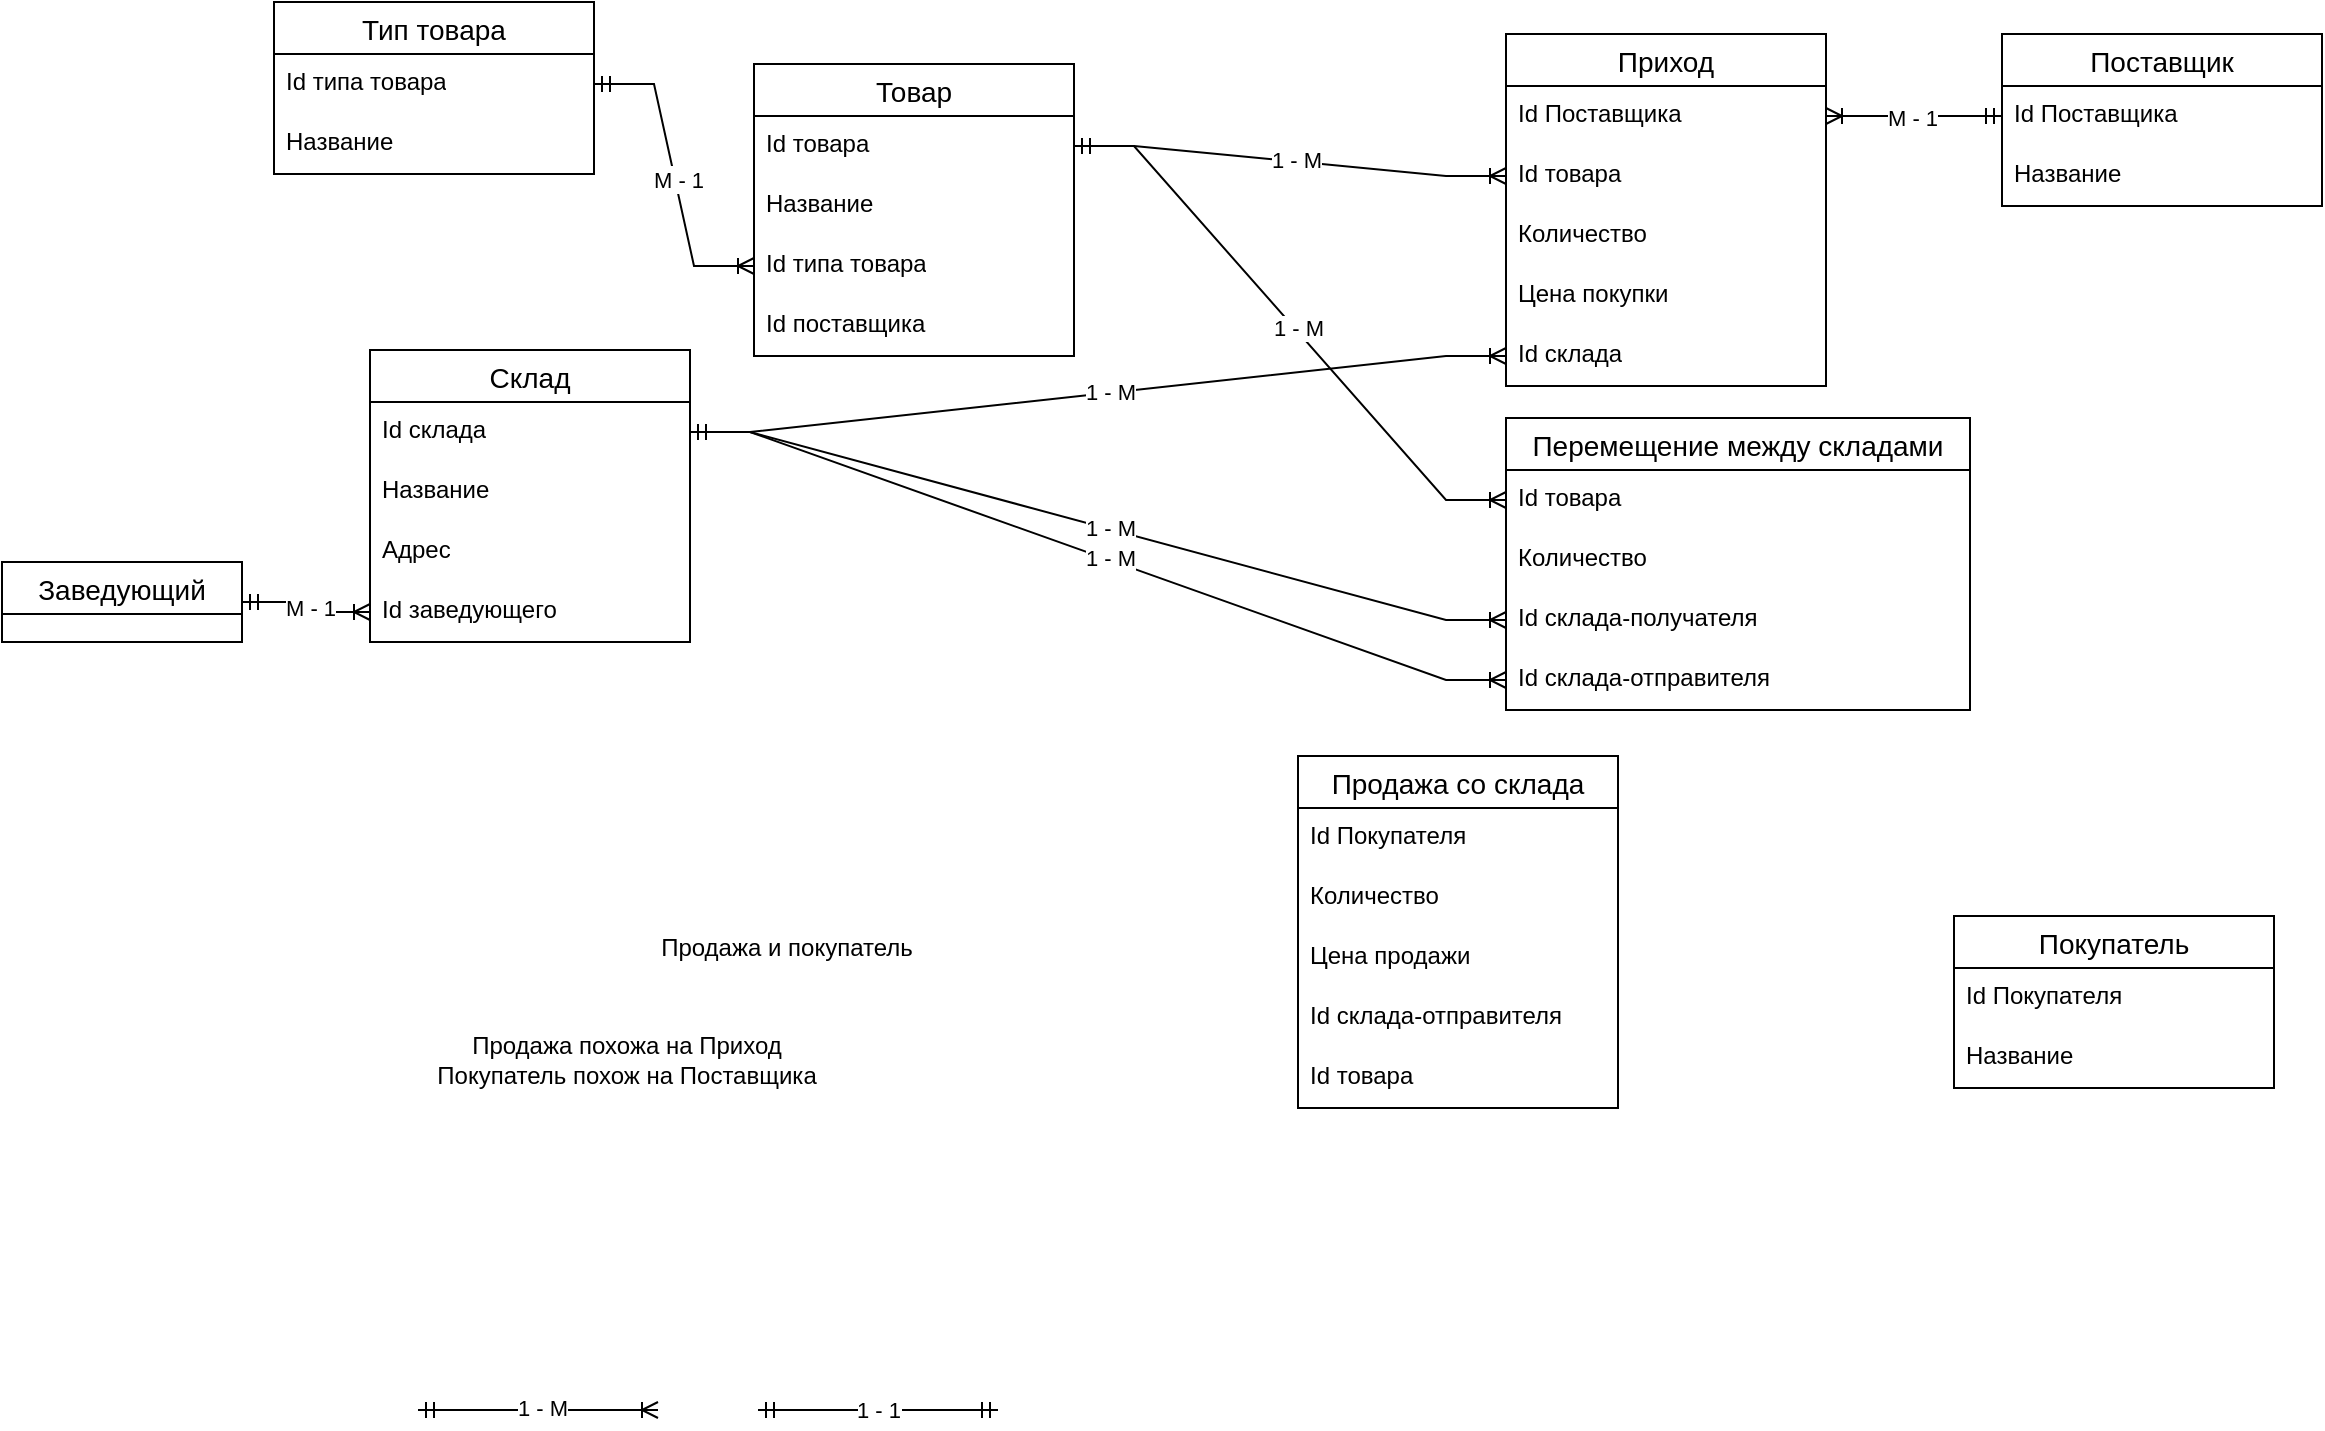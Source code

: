 <mxfile version="22.1.0" type="github">
  <diagram name="Страница — 1" id="AlQD9dn_6ychbjj3YRgS">
    <mxGraphModel dx="1742" dy="1346" grid="1" gridSize="8" guides="1" tooltips="1" connect="1" arrows="1" fold="1" page="0" pageScale="1" pageWidth="827" pageHeight="1169" math="0" shadow="0">
      <root>
        <mxCell id="0" />
        <mxCell id="1" parent="0" />
        <mxCell id="nbPrg2UbWxgXKM3_-ETi-1" value="Склад" style="swimlane;fontStyle=0;childLayout=stackLayout;horizontal=1;startSize=26;horizontalStack=0;resizeParent=1;resizeParentMax=0;resizeLast=0;collapsible=1;marginBottom=0;align=center;fontSize=14;" parent="1" vertex="1">
          <mxGeometry x="-552" y="-290" width="160" height="146" as="geometry" />
        </mxCell>
        <mxCell id="nbPrg2UbWxgXKM3_-ETi-3" value="Id склада" style="text;strokeColor=none;fillColor=none;spacingLeft=4;spacingRight=4;overflow=hidden;rotatable=0;points=[[0,0.5],[1,0.5]];portConstraint=eastwest;fontSize=12;whiteSpace=wrap;html=1;" parent="nbPrg2UbWxgXKM3_-ETi-1" vertex="1">
          <mxGeometry y="26" width="160" height="30" as="geometry" />
        </mxCell>
        <mxCell id="4pJKeoOyWDfOfZxOA-GY-5" value="Название" style="text;strokeColor=none;fillColor=none;spacingLeft=4;spacingRight=4;overflow=hidden;rotatable=0;points=[[0,0.5],[1,0.5]];portConstraint=eastwest;fontSize=12;whiteSpace=wrap;html=1;" vertex="1" parent="nbPrg2UbWxgXKM3_-ETi-1">
          <mxGeometry y="56" width="160" height="30" as="geometry" />
        </mxCell>
        <mxCell id="4pJKeoOyWDfOfZxOA-GY-4" value="Адрес" style="text;strokeColor=none;fillColor=none;spacingLeft=4;spacingRight=4;overflow=hidden;rotatable=0;points=[[0,0.5],[1,0.5]];portConstraint=eastwest;fontSize=12;whiteSpace=wrap;html=1;" vertex="1" parent="nbPrg2UbWxgXKM3_-ETi-1">
          <mxGeometry y="86" width="160" height="30" as="geometry" />
        </mxCell>
        <mxCell id="nbPrg2UbWxgXKM3_-ETi-4" value="Id заведующего" style="text;strokeColor=none;fillColor=none;spacingLeft=4;spacingRight=4;overflow=hidden;rotatable=0;points=[[0,0.5],[1,0.5]];portConstraint=eastwest;fontSize=12;whiteSpace=wrap;html=1;" parent="nbPrg2UbWxgXKM3_-ETi-1" vertex="1">
          <mxGeometry y="116" width="160" height="30" as="geometry" />
        </mxCell>
        <mxCell id="31yS1S1_jtwmiiV0gVuv-1" value="Тип товара" style="swimlane;fontStyle=0;childLayout=stackLayout;horizontal=1;startSize=26;horizontalStack=0;resizeParent=1;resizeParentMax=0;resizeLast=0;collapsible=1;marginBottom=0;align=center;fontSize=14;" parent="1" vertex="1">
          <mxGeometry x="-600" y="-464" width="160" height="86" as="geometry">
            <mxRectangle x="-512" y="-433" width="112" height="40" as="alternateBounds" />
          </mxGeometry>
        </mxCell>
        <mxCell id="31yS1S1_jtwmiiV0gVuv-2" value="Id типа товара" style="text;strokeColor=none;fillColor=none;spacingLeft=4;spacingRight=4;overflow=hidden;rotatable=0;points=[[0,0.5],[1,0.5]];portConstraint=eastwest;fontSize=12;whiteSpace=wrap;html=1;" parent="31yS1S1_jtwmiiV0gVuv-1" vertex="1">
          <mxGeometry y="26" width="160" height="30" as="geometry" />
        </mxCell>
        <mxCell id="31yS1S1_jtwmiiV0gVuv-3" value="Название" style="text;strokeColor=none;fillColor=none;spacingLeft=4;spacingRight=4;overflow=hidden;rotatable=0;points=[[0,0.5],[1,0.5]];portConstraint=eastwest;fontSize=12;whiteSpace=wrap;html=1;" parent="31yS1S1_jtwmiiV0gVuv-1" vertex="1">
          <mxGeometry y="56" width="160" height="30" as="geometry" />
        </mxCell>
        <mxCell id="31yS1S1_jtwmiiV0gVuv-5" value="Товар" style="swimlane;fontStyle=0;childLayout=stackLayout;horizontal=1;startSize=26;horizontalStack=0;resizeParent=1;resizeParentMax=0;resizeLast=0;collapsible=1;marginBottom=0;align=center;fontSize=14;" parent="1" vertex="1">
          <mxGeometry x="-360" y="-433" width="160" height="146" as="geometry" />
        </mxCell>
        <mxCell id="31yS1S1_jtwmiiV0gVuv-26" value="Id товара" style="text;strokeColor=none;fillColor=none;spacingLeft=4;spacingRight=4;overflow=hidden;rotatable=0;points=[[0,0.5],[1,0.5]];portConstraint=eastwest;fontSize=12;whiteSpace=wrap;html=1;" parent="31yS1S1_jtwmiiV0gVuv-5" vertex="1">
          <mxGeometry y="26" width="160" height="30" as="geometry" />
        </mxCell>
        <mxCell id="31yS1S1_jtwmiiV0gVuv-6" value="Название" style="text;strokeColor=none;fillColor=none;spacingLeft=4;spacingRight=4;overflow=hidden;rotatable=0;points=[[0,0.5],[1,0.5]];portConstraint=eastwest;fontSize=12;whiteSpace=wrap;html=1;" parent="31yS1S1_jtwmiiV0gVuv-5" vertex="1">
          <mxGeometry y="56" width="160" height="30" as="geometry" />
        </mxCell>
        <mxCell id="31yS1S1_jtwmiiV0gVuv-7" value="Id типа товара" style="text;strokeColor=none;fillColor=none;spacingLeft=4;spacingRight=4;overflow=hidden;rotatable=0;points=[[0,0.5],[1,0.5]];portConstraint=eastwest;fontSize=12;whiteSpace=wrap;html=1;" parent="31yS1S1_jtwmiiV0gVuv-5" vertex="1">
          <mxGeometry y="86" width="160" height="30" as="geometry" />
        </mxCell>
        <mxCell id="31yS1S1_jtwmiiV0gVuv-8" value="Id поставщика" style="text;strokeColor=none;fillColor=none;spacingLeft=4;spacingRight=4;overflow=hidden;rotatable=0;points=[[0,0.5],[1,0.5]];portConstraint=eastwest;fontSize=12;whiteSpace=wrap;html=1;" parent="31yS1S1_jtwmiiV0gVuv-5" vertex="1">
          <mxGeometry y="116" width="160" height="30" as="geometry" />
        </mxCell>
        <mxCell id="31yS1S1_jtwmiiV0gVuv-9" value="Заведующий" style="swimlane;fontStyle=0;childLayout=stackLayout;horizontal=1;startSize=26;horizontalStack=0;resizeParent=1;resizeParentMax=0;resizeLast=0;collapsible=1;marginBottom=0;align=center;fontSize=14;" parent="1" vertex="1" collapsed="1">
          <mxGeometry x="-736" y="-184" width="120" height="40" as="geometry">
            <mxRectangle x="-736" y="-184" width="160" height="86" as="alternateBounds" />
          </mxGeometry>
        </mxCell>
        <mxCell id="31yS1S1_jtwmiiV0gVuv-10" value="Id" style="text;strokeColor=none;fillColor=none;spacingLeft=4;spacingRight=4;overflow=hidden;rotatable=0;points=[[0,0.5],[1,0.5]];portConstraint=eastwest;fontSize=12;whiteSpace=wrap;html=1;" parent="31yS1S1_jtwmiiV0gVuv-9" vertex="1">
          <mxGeometry y="26" width="160" height="30" as="geometry" />
        </mxCell>
        <mxCell id="31yS1S1_jtwmiiV0gVuv-11" value="ФИО" style="text;strokeColor=none;fillColor=none;spacingLeft=4;spacingRight=4;overflow=hidden;rotatable=0;points=[[0,0.5],[1,0.5]];portConstraint=eastwest;fontSize=12;whiteSpace=wrap;html=1;" parent="31yS1S1_jtwmiiV0gVuv-9" vertex="1">
          <mxGeometry y="56" width="160" height="30" as="geometry" />
        </mxCell>
        <mxCell id="31yS1S1_jtwmiiV0gVuv-13" value="Приход" style="swimlane;fontStyle=0;childLayout=stackLayout;horizontal=1;startSize=26;horizontalStack=0;resizeParent=1;resizeParentMax=0;resizeLast=0;collapsible=1;marginBottom=0;align=center;fontSize=14;" parent="1" vertex="1">
          <mxGeometry x="16" y="-448" width="160" height="176" as="geometry" />
        </mxCell>
        <mxCell id="31yS1S1_jtwmiiV0gVuv-14" value="Id Поставщика" style="text;strokeColor=none;fillColor=none;spacingLeft=4;spacingRight=4;overflow=hidden;rotatable=0;points=[[0,0.5],[1,0.5]];portConstraint=eastwest;fontSize=12;whiteSpace=wrap;html=1;" parent="31yS1S1_jtwmiiV0gVuv-13" vertex="1">
          <mxGeometry y="26" width="160" height="30" as="geometry" />
        </mxCell>
        <mxCell id="4pJKeoOyWDfOfZxOA-GY-7" value="Id товара" style="text;strokeColor=none;fillColor=none;spacingLeft=4;spacingRight=4;overflow=hidden;rotatable=0;points=[[0,0.5],[1,0.5]];portConstraint=eastwest;fontSize=12;whiteSpace=wrap;html=1;" vertex="1" parent="31yS1S1_jtwmiiV0gVuv-13">
          <mxGeometry y="56" width="160" height="30" as="geometry" />
        </mxCell>
        <mxCell id="4pJKeoOyWDfOfZxOA-GY-13" value="Количество" style="text;strokeColor=none;fillColor=none;spacingLeft=4;spacingRight=4;overflow=hidden;rotatable=0;points=[[0,0.5],[1,0.5]];portConstraint=eastwest;fontSize=12;whiteSpace=wrap;html=1;" vertex="1" parent="31yS1S1_jtwmiiV0gVuv-13">
          <mxGeometry y="86" width="160" height="30" as="geometry" />
        </mxCell>
        <mxCell id="4pJKeoOyWDfOfZxOA-GY-14" value="Цена покупки" style="text;strokeColor=none;fillColor=none;spacingLeft=4;spacingRight=4;overflow=hidden;rotatable=0;points=[[0,0.5],[1,0.5]];portConstraint=eastwest;fontSize=12;whiteSpace=wrap;html=1;" vertex="1" parent="31yS1S1_jtwmiiV0gVuv-13">
          <mxGeometry y="116" width="160" height="30" as="geometry" />
        </mxCell>
        <mxCell id="31yS1S1_jtwmiiV0gVuv-16" value="Id склада" style="text;strokeColor=none;fillColor=none;spacingLeft=4;spacingRight=4;overflow=hidden;rotatable=0;points=[[0,0.5],[1,0.5]];portConstraint=eastwest;fontSize=12;whiteSpace=wrap;html=1;" parent="31yS1S1_jtwmiiV0gVuv-13" vertex="1">
          <mxGeometry y="146" width="160" height="30" as="geometry" />
        </mxCell>
        <mxCell id="31yS1S1_jtwmiiV0gVuv-17" value="Перемещение между складами" style="swimlane;fontStyle=0;childLayout=stackLayout;horizontal=1;startSize=26;horizontalStack=0;resizeParent=1;resizeParentMax=0;resizeLast=0;collapsible=1;marginBottom=0;align=center;fontSize=14;" parent="1" vertex="1">
          <mxGeometry x="16" y="-256" width="232" height="146" as="geometry" />
        </mxCell>
        <mxCell id="31yS1S1_jtwmiiV0gVuv-18" value="Id товара" style="text;strokeColor=none;fillColor=none;spacingLeft=4;spacingRight=4;overflow=hidden;rotatable=0;points=[[0,0.5],[1,0.5]];portConstraint=eastwest;fontSize=12;whiteSpace=wrap;html=1;" parent="31yS1S1_jtwmiiV0gVuv-17" vertex="1">
          <mxGeometry y="26" width="232" height="30" as="geometry" />
        </mxCell>
        <mxCell id="4pJKeoOyWDfOfZxOA-GY-17" value="Количество" style="text;strokeColor=none;fillColor=none;spacingLeft=4;spacingRight=4;overflow=hidden;rotatable=0;points=[[0,0.5],[1,0.5]];portConstraint=eastwest;fontSize=12;whiteSpace=wrap;html=1;" vertex="1" parent="31yS1S1_jtwmiiV0gVuv-17">
          <mxGeometry y="56" width="232" height="30" as="geometry" />
        </mxCell>
        <mxCell id="31yS1S1_jtwmiiV0gVuv-20" value="Id склада-получателя" style="text;strokeColor=none;fillColor=none;spacingLeft=4;spacingRight=4;overflow=hidden;rotatable=0;points=[[0,0.5],[1,0.5]];portConstraint=eastwest;fontSize=12;whiteSpace=wrap;html=1;" parent="31yS1S1_jtwmiiV0gVuv-17" vertex="1">
          <mxGeometry y="86" width="232" height="30" as="geometry" />
        </mxCell>
        <mxCell id="4pJKeoOyWDfOfZxOA-GY-12" value="Id склада-отправителя" style="text;strokeColor=none;fillColor=none;spacingLeft=4;spacingRight=4;overflow=hidden;rotatable=0;points=[[0,0.5],[1,0.5]];portConstraint=eastwest;fontSize=12;whiteSpace=wrap;html=1;" vertex="1" parent="31yS1S1_jtwmiiV0gVuv-17">
          <mxGeometry y="116" width="232" height="30" as="geometry" />
        </mxCell>
        <mxCell id="H5Gw2GcqrnRs7UVL64LK-10" value="" style="edgeStyle=entityRelationEdgeStyle;fontSize=12;html=1;endArrow=ERmandOne;startArrow=ERmandOne;rounded=0;" parent="1" edge="1">
          <mxGeometry width="100" height="100" relative="1" as="geometry">
            <mxPoint x="-358" y="240" as="sourcePoint" />
            <mxPoint x="-238" y="240" as="targetPoint" />
          </mxGeometry>
        </mxCell>
        <mxCell id="H5Gw2GcqrnRs7UVL64LK-11" value="1 - 1" style="edgeLabel;html=1;align=center;verticalAlign=middle;resizable=0;points=[];" parent="H5Gw2GcqrnRs7UVL64LK-10" vertex="1" connectable="0">
          <mxGeometry x="-0.022" y="3" relative="1" as="geometry">
            <mxPoint x="1" y="3" as="offset" />
          </mxGeometry>
        </mxCell>
        <mxCell id="H5Gw2GcqrnRs7UVL64LK-14" value="" style="edgeStyle=entityRelationEdgeStyle;fontSize=12;html=1;endArrow=ERoneToMany;startArrow=ERmandOne;rounded=0;" parent="1" edge="1">
          <mxGeometry width="100" height="100" relative="1" as="geometry">
            <mxPoint x="-528" y="240" as="sourcePoint" />
            <mxPoint x="-408" y="240" as="targetPoint" />
          </mxGeometry>
        </mxCell>
        <mxCell id="H5Gw2GcqrnRs7UVL64LK-15" value="1 - М" style="edgeLabel;html=1;align=center;verticalAlign=middle;resizable=0;points=[];" parent="H5Gw2GcqrnRs7UVL64LK-14" vertex="1" connectable="0">
          <mxGeometry x="0.028" y="1" relative="1" as="geometry">
            <mxPoint as="offset" />
          </mxGeometry>
        </mxCell>
        <mxCell id="H5Gw2GcqrnRs7UVL64LK-18" value="" style="edgeStyle=entityRelationEdgeStyle;fontSize=12;html=1;endArrow=ERoneToMany;startArrow=ERmandOne;rounded=0;entryX=0;entryY=0.5;entryDx=0;entryDy=0;exitX=1;exitY=0.5;exitDx=0;exitDy=0;" parent="1" source="31yS1S1_jtwmiiV0gVuv-10" target="nbPrg2UbWxgXKM3_-ETi-4" edge="1">
          <mxGeometry width="100" height="100" relative="1" as="geometry">
            <mxPoint x="-740" y="14" as="sourcePoint" />
            <mxPoint x="-260" y="-10" as="targetPoint" />
          </mxGeometry>
        </mxCell>
        <mxCell id="H5Gw2GcqrnRs7UVL64LK-19" value="1 - М" style="edgeLabel;html=1;align=center;verticalAlign=middle;resizable=0;points=[];" parent="H5Gw2GcqrnRs7UVL64LK-18" vertex="1" connectable="0">
          <mxGeometry x="0.028" y="1" relative="1" as="geometry">
            <mxPoint as="offset" />
          </mxGeometry>
        </mxCell>
        <mxCell id="H5Gw2GcqrnRs7UVL64LK-20" value="М - 1" style="edgeLabel;html=1;align=center;verticalAlign=middle;resizable=0;points=[];" parent="H5Gw2GcqrnRs7UVL64LK-18" vertex="1" connectable="0">
          <mxGeometry x="0.037" y="1" relative="1" as="geometry">
            <mxPoint as="offset" />
          </mxGeometry>
        </mxCell>
        <mxCell id="H5Gw2GcqrnRs7UVL64LK-27" value="" style="edgeStyle=entityRelationEdgeStyle;fontSize=12;html=1;endArrow=ERoneToMany;startArrow=ERmandOne;rounded=0;entryX=0;entryY=0.5;entryDx=0;entryDy=0;exitX=1;exitY=0.5;exitDx=0;exitDy=0;" parent="1" source="nbPrg2UbWxgXKM3_-ETi-3" target="31yS1S1_jtwmiiV0gVuv-16" edge="1">
          <mxGeometry width="100" height="100" relative="1" as="geometry">
            <mxPoint x="-490" y="-440" as="sourcePoint" />
            <mxPoint x="-248" y="-309" as="targetPoint" />
          </mxGeometry>
        </mxCell>
        <mxCell id="H5Gw2GcqrnRs7UVL64LK-28" value="1 - М" style="edgeLabel;html=1;align=center;verticalAlign=middle;resizable=0;points=[];" parent="H5Gw2GcqrnRs7UVL64LK-27" vertex="1" connectable="0">
          <mxGeometry x="0.028" y="1" relative="1" as="geometry">
            <mxPoint as="offset" />
          </mxGeometry>
        </mxCell>
        <mxCell id="H5Gw2GcqrnRs7UVL64LK-30" value="Поставщик" style="swimlane;fontStyle=0;childLayout=stackLayout;horizontal=1;startSize=26;horizontalStack=0;resizeParent=1;resizeParentMax=0;resizeLast=0;collapsible=1;marginBottom=0;align=center;fontSize=14;" parent="1" vertex="1">
          <mxGeometry x="264" y="-448" width="160" height="86" as="geometry">
            <mxRectangle x="304" y="-360" width="110" height="30" as="alternateBounds" />
          </mxGeometry>
        </mxCell>
        <mxCell id="H5Gw2GcqrnRs7UVL64LK-31" value="Id Поставщика" style="text;strokeColor=none;fillColor=none;spacingLeft=4;spacingRight=4;overflow=hidden;rotatable=0;points=[[0,0.5],[1,0.5]];portConstraint=eastwest;fontSize=12;whiteSpace=wrap;html=1;" parent="H5Gw2GcqrnRs7UVL64LK-30" vertex="1">
          <mxGeometry y="26" width="160" height="30" as="geometry" />
        </mxCell>
        <mxCell id="H5Gw2GcqrnRs7UVL64LK-32" value="Название" style="text;strokeColor=none;fillColor=none;spacingLeft=4;spacingRight=4;overflow=hidden;rotatable=0;points=[[0,0.5],[1,0.5]];portConstraint=eastwest;fontSize=12;whiteSpace=wrap;html=1;" parent="H5Gw2GcqrnRs7UVL64LK-30" vertex="1">
          <mxGeometry y="56" width="160" height="30" as="geometry" />
        </mxCell>
        <mxCell id="H5Gw2GcqrnRs7UVL64LK-34" value="" style="edgeStyle=entityRelationEdgeStyle;fontSize=12;html=1;endArrow=ERoneToMany;startArrow=ERmandOne;rounded=0;entryX=1;entryY=0.5;entryDx=0;entryDy=0;exitX=0;exitY=0.5;exitDx=0;exitDy=0;" parent="1" source="H5Gw2GcqrnRs7UVL64LK-31" target="31yS1S1_jtwmiiV0gVuv-14" edge="1">
          <mxGeometry width="100" height="100" relative="1" as="geometry">
            <mxPoint x="66" y="24" as="sourcePoint" />
            <mxPoint x="186" y="24" as="targetPoint" />
          </mxGeometry>
        </mxCell>
        <mxCell id="H5Gw2GcqrnRs7UVL64LK-35" value="М - 1" style="edgeLabel;html=1;align=center;verticalAlign=middle;resizable=0;points=[];" parent="H5Gw2GcqrnRs7UVL64LK-34" vertex="1" connectable="0">
          <mxGeometry x="0.028" y="1" relative="1" as="geometry">
            <mxPoint as="offset" />
          </mxGeometry>
        </mxCell>
        <mxCell id="4pJKeoOyWDfOfZxOA-GY-8" value="" style="edgeStyle=entityRelationEdgeStyle;fontSize=12;html=1;endArrow=ERoneToMany;startArrow=ERmandOne;rounded=0;entryX=0;entryY=0.5;entryDx=0;entryDy=0;exitX=1;exitY=0.5;exitDx=0;exitDy=0;" edge="1" parent="1" source="31yS1S1_jtwmiiV0gVuv-26" target="4pJKeoOyWDfOfZxOA-GY-7">
          <mxGeometry width="100" height="100" relative="1" as="geometry">
            <mxPoint x="-8" y="-344" as="sourcePoint" />
            <mxPoint x="112" y="-344" as="targetPoint" />
          </mxGeometry>
        </mxCell>
        <mxCell id="4pJKeoOyWDfOfZxOA-GY-9" value="1 - М" style="edgeLabel;html=1;align=center;verticalAlign=middle;resizable=0;points=[];" vertex="1" connectable="0" parent="4pJKeoOyWDfOfZxOA-GY-8">
          <mxGeometry x="0.028" y="1" relative="1" as="geometry">
            <mxPoint as="offset" />
          </mxGeometry>
        </mxCell>
        <mxCell id="4pJKeoOyWDfOfZxOA-GY-10" value="" style="edgeStyle=entityRelationEdgeStyle;fontSize=12;html=1;endArrow=ERoneToMany;startArrow=ERmandOne;rounded=0;entryX=0;entryY=0.5;entryDx=0;entryDy=0;exitX=1;exitY=0.5;exitDx=0;exitDy=0;" edge="1" parent="1" source="31yS1S1_jtwmiiV0gVuv-26" target="31yS1S1_jtwmiiV0gVuv-18">
          <mxGeometry width="100" height="100" relative="1" as="geometry">
            <mxPoint x="-272" y="-232" as="sourcePoint" />
            <mxPoint x="-168" y="52" as="targetPoint" />
          </mxGeometry>
        </mxCell>
        <mxCell id="4pJKeoOyWDfOfZxOA-GY-11" value="1 - М" style="edgeLabel;html=1;align=center;verticalAlign=middle;resizable=0;points=[];" vertex="1" connectable="0" parent="4pJKeoOyWDfOfZxOA-GY-10">
          <mxGeometry x="0.028" y="1" relative="1" as="geometry">
            <mxPoint as="offset" />
          </mxGeometry>
        </mxCell>
        <mxCell id="4pJKeoOyWDfOfZxOA-GY-18" value="" style="edgeStyle=entityRelationEdgeStyle;fontSize=12;html=1;endArrow=ERoneToMany;startArrow=ERmandOne;rounded=0;entryX=0;entryY=0.5;entryDx=0;entryDy=0;exitX=1;exitY=0.5;exitDx=0;exitDy=0;" edge="1" parent="1" source="nbPrg2UbWxgXKM3_-ETi-3" target="31yS1S1_jtwmiiV0gVuv-20">
          <mxGeometry width="100" height="100" relative="1" as="geometry">
            <mxPoint x="-272" y="40" as="sourcePoint" />
            <mxPoint x="-152" y="40" as="targetPoint" />
          </mxGeometry>
        </mxCell>
        <mxCell id="4pJKeoOyWDfOfZxOA-GY-19" value="1 - М" style="edgeLabel;html=1;align=center;verticalAlign=middle;resizable=0;points=[];" vertex="1" connectable="0" parent="4pJKeoOyWDfOfZxOA-GY-18">
          <mxGeometry x="0.028" y="1" relative="1" as="geometry">
            <mxPoint as="offset" />
          </mxGeometry>
        </mxCell>
        <mxCell id="4pJKeoOyWDfOfZxOA-GY-20" value="" style="edgeStyle=entityRelationEdgeStyle;fontSize=12;html=1;endArrow=ERoneToMany;startArrow=ERmandOne;rounded=0;entryX=0;entryY=0.5;entryDx=0;entryDy=0;exitX=1;exitY=0.5;exitDx=0;exitDy=0;" edge="1" parent="1" source="nbPrg2UbWxgXKM3_-ETi-3" target="4pJKeoOyWDfOfZxOA-GY-12">
          <mxGeometry width="100" height="100" relative="1" as="geometry">
            <mxPoint x="-408" y="40" as="sourcePoint" />
            <mxPoint x="-288" y="40" as="targetPoint" />
          </mxGeometry>
        </mxCell>
        <mxCell id="4pJKeoOyWDfOfZxOA-GY-21" value="1 - М" style="edgeLabel;html=1;align=center;verticalAlign=middle;resizable=0;points=[];" vertex="1" connectable="0" parent="4pJKeoOyWDfOfZxOA-GY-20">
          <mxGeometry x="0.028" y="1" relative="1" as="geometry">
            <mxPoint as="offset" />
          </mxGeometry>
        </mxCell>
        <mxCell id="4pJKeoOyWDfOfZxOA-GY-22" value="Продажа и покупатель" style="text;html=1;align=center;verticalAlign=middle;resizable=0;points=[];autosize=1;strokeColor=none;fillColor=none;" vertex="1" parent="1">
          <mxGeometry x="-416" y="-7" width="144" height="32" as="geometry" />
        </mxCell>
        <mxCell id="4pJKeoOyWDfOfZxOA-GY-23" value="Продажа похожа на Приход&lt;br&gt;Покупатель похож на Поставщика" style="text;html=1;align=center;verticalAlign=middle;resizable=0;points=[];autosize=1;strokeColor=none;fillColor=none;" vertex="1" parent="1">
          <mxGeometry x="-528" y="41" width="208" height="48" as="geometry" />
        </mxCell>
        <mxCell id="4pJKeoOyWDfOfZxOA-GY-24" value="" style="edgeStyle=entityRelationEdgeStyle;fontSize=12;html=1;endArrow=ERoneToMany;startArrow=ERmandOne;rounded=0;entryX=0;entryY=0.5;entryDx=0;entryDy=0;exitX=1;exitY=0.5;exitDx=0;exitDy=0;" edge="1" parent="1" source="31yS1S1_jtwmiiV0gVuv-2" target="31yS1S1_jtwmiiV0gVuv-7">
          <mxGeometry width="100" height="100" relative="1" as="geometry">
            <mxPoint x="-384" y="-298" as="sourcePoint" />
            <mxPoint x="-272" y="-216" as="targetPoint" />
          </mxGeometry>
        </mxCell>
        <mxCell id="4pJKeoOyWDfOfZxOA-GY-25" value="1 - М" style="edgeLabel;html=1;align=center;verticalAlign=middle;resizable=0;points=[];" vertex="1" connectable="0" parent="4pJKeoOyWDfOfZxOA-GY-24">
          <mxGeometry x="0.028" y="1" relative="1" as="geometry">
            <mxPoint as="offset" />
          </mxGeometry>
        </mxCell>
        <mxCell id="4pJKeoOyWDfOfZxOA-GY-26" value="М - 1" style="edgeLabel;html=1;align=center;verticalAlign=middle;resizable=0;points=[];" vertex="1" connectable="0" parent="4pJKeoOyWDfOfZxOA-GY-24">
          <mxGeometry x="0.037" y="1" relative="1" as="geometry">
            <mxPoint as="offset" />
          </mxGeometry>
        </mxCell>
        <mxCell id="4pJKeoOyWDfOfZxOA-GY-27" value="Продажа со склада" style="swimlane;fontStyle=0;childLayout=stackLayout;horizontal=1;startSize=26;horizontalStack=0;resizeParent=1;resizeParentMax=0;resizeLast=0;collapsible=1;marginBottom=0;align=center;fontSize=14;" vertex="1" parent="1">
          <mxGeometry x="-88" y="-87" width="160" height="176" as="geometry" />
        </mxCell>
        <mxCell id="4pJKeoOyWDfOfZxOA-GY-28" value="Id Покупателя" style="text;strokeColor=none;fillColor=none;spacingLeft=4;spacingRight=4;overflow=hidden;rotatable=0;points=[[0,0.5],[1,0.5]];portConstraint=eastwest;fontSize=12;whiteSpace=wrap;html=1;" vertex="1" parent="4pJKeoOyWDfOfZxOA-GY-27">
          <mxGeometry y="26" width="160" height="30" as="geometry" />
        </mxCell>
        <mxCell id="4pJKeoOyWDfOfZxOA-GY-30" value="Количество" style="text;strokeColor=none;fillColor=none;spacingLeft=4;spacingRight=4;overflow=hidden;rotatable=0;points=[[0,0.5],[1,0.5]];portConstraint=eastwest;fontSize=12;whiteSpace=wrap;html=1;" vertex="1" parent="4pJKeoOyWDfOfZxOA-GY-27">
          <mxGeometry y="56" width="160" height="30" as="geometry" />
        </mxCell>
        <mxCell id="4pJKeoOyWDfOfZxOA-GY-31" value="Цена продажи" style="text;strokeColor=none;fillColor=none;spacingLeft=4;spacingRight=4;overflow=hidden;rotatable=0;points=[[0,0.5],[1,0.5]];portConstraint=eastwest;fontSize=12;whiteSpace=wrap;html=1;" vertex="1" parent="4pJKeoOyWDfOfZxOA-GY-27">
          <mxGeometry y="86" width="160" height="30" as="geometry" />
        </mxCell>
        <mxCell id="4pJKeoOyWDfOfZxOA-GY-32" value="Id склада-отправителя" style="text;strokeColor=none;fillColor=none;spacingLeft=4;spacingRight=4;overflow=hidden;rotatable=0;points=[[0,0.5],[1,0.5]];portConstraint=eastwest;fontSize=12;whiteSpace=wrap;html=1;" vertex="1" parent="4pJKeoOyWDfOfZxOA-GY-27">
          <mxGeometry y="116" width="160" height="30" as="geometry" />
        </mxCell>
        <mxCell id="4pJKeoOyWDfOfZxOA-GY-33" value="Id товара" style="text;strokeColor=none;fillColor=none;spacingLeft=4;spacingRight=4;overflow=hidden;rotatable=0;points=[[0,0.5],[1,0.5]];portConstraint=eastwest;fontSize=12;whiteSpace=wrap;html=1;" vertex="1" parent="4pJKeoOyWDfOfZxOA-GY-27">
          <mxGeometry y="146" width="160" height="30" as="geometry" />
        </mxCell>
        <mxCell id="4pJKeoOyWDfOfZxOA-GY-42" value="Покупатель" style="swimlane;fontStyle=0;childLayout=stackLayout;horizontal=1;startSize=26;horizontalStack=0;resizeParent=1;resizeParentMax=0;resizeLast=0;collapsible=1;marginBottom=0;align=center;fontSize=14;" vertex="1" parent="1">
          <mxGeometry x="240" y="-7" width="160" height="86" as="geometry">
            <mxRectangle x="304" y="-360" width="110" height="30" as="alternateBounds" />
          </mxGeometry>
        </mxCell>
        <mxCell id="4pJKeoOyWDfOfZxOA-GY-43" value="Id Покупателя" style="text;strokeColor=none;fillColor=none;spacingLeft=4;spacingRight=4;overflow=hidden;rotatable=0;points=[[0,0.5],[1,0.5]];portConstraint=eastwest;fontSize=12;whiteSpace=wrap;html=1;" vertex="1" parent="4pJKeoOyWDfOfZxOA-GY-42">
          <mxGeometry y="26" width="160" height="30" as="geometry" />
        </mxCell>
        <mxCell id="4pJKeoOyWDfOfZxOA-GY-44" value="Название" style="text;strokeColor=none;fillColor=none;spacingLeft=4;spacingRight=4;overflow=hidden;rotatable=0;points=[[0,0.5],[1,0.5]];portConstraint=eastwest;fontSize=12;whiteSpace=wrap;html=1;" vertex="1" parent="4pJKeoOyWDfOfZxOA-GY-42">
          <mxGeometry y="56" width="160" height="30" as="geometry" />
        </mxCell>
      </root>
    </mxGraphModel>
  </diagram>
</mxfile>

